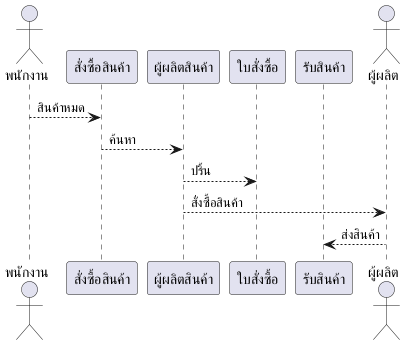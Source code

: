 @startuml "สั่งซื้อสินค้า"
actor "พนักงาน"
participant "สั่งซื้อสินค้า"
participant "ผู้ผลิตสินค้า"
participant "ใบสั่งซื้อ"
participant "รับสินค้า"
actor "ผู้ผลิต"
"พนักงาน" --> "สั่งซื้อสินค้า":สินค้าหมด
"สั่งซื้อสินค้า" --> "ผู้ผลิตสินค้า":ค้นหา
"ผู้ผลิตสินค้า"  --> "ใบสั่งซื้อ":ปริ้น
"ผู้ผลิตสินค้า" --> "ผู้ผลิต":สั่งซื้อสินค้า
"ผู้ผลิต" --> "รับสินค้า": ส่งสินค้า

@enduml